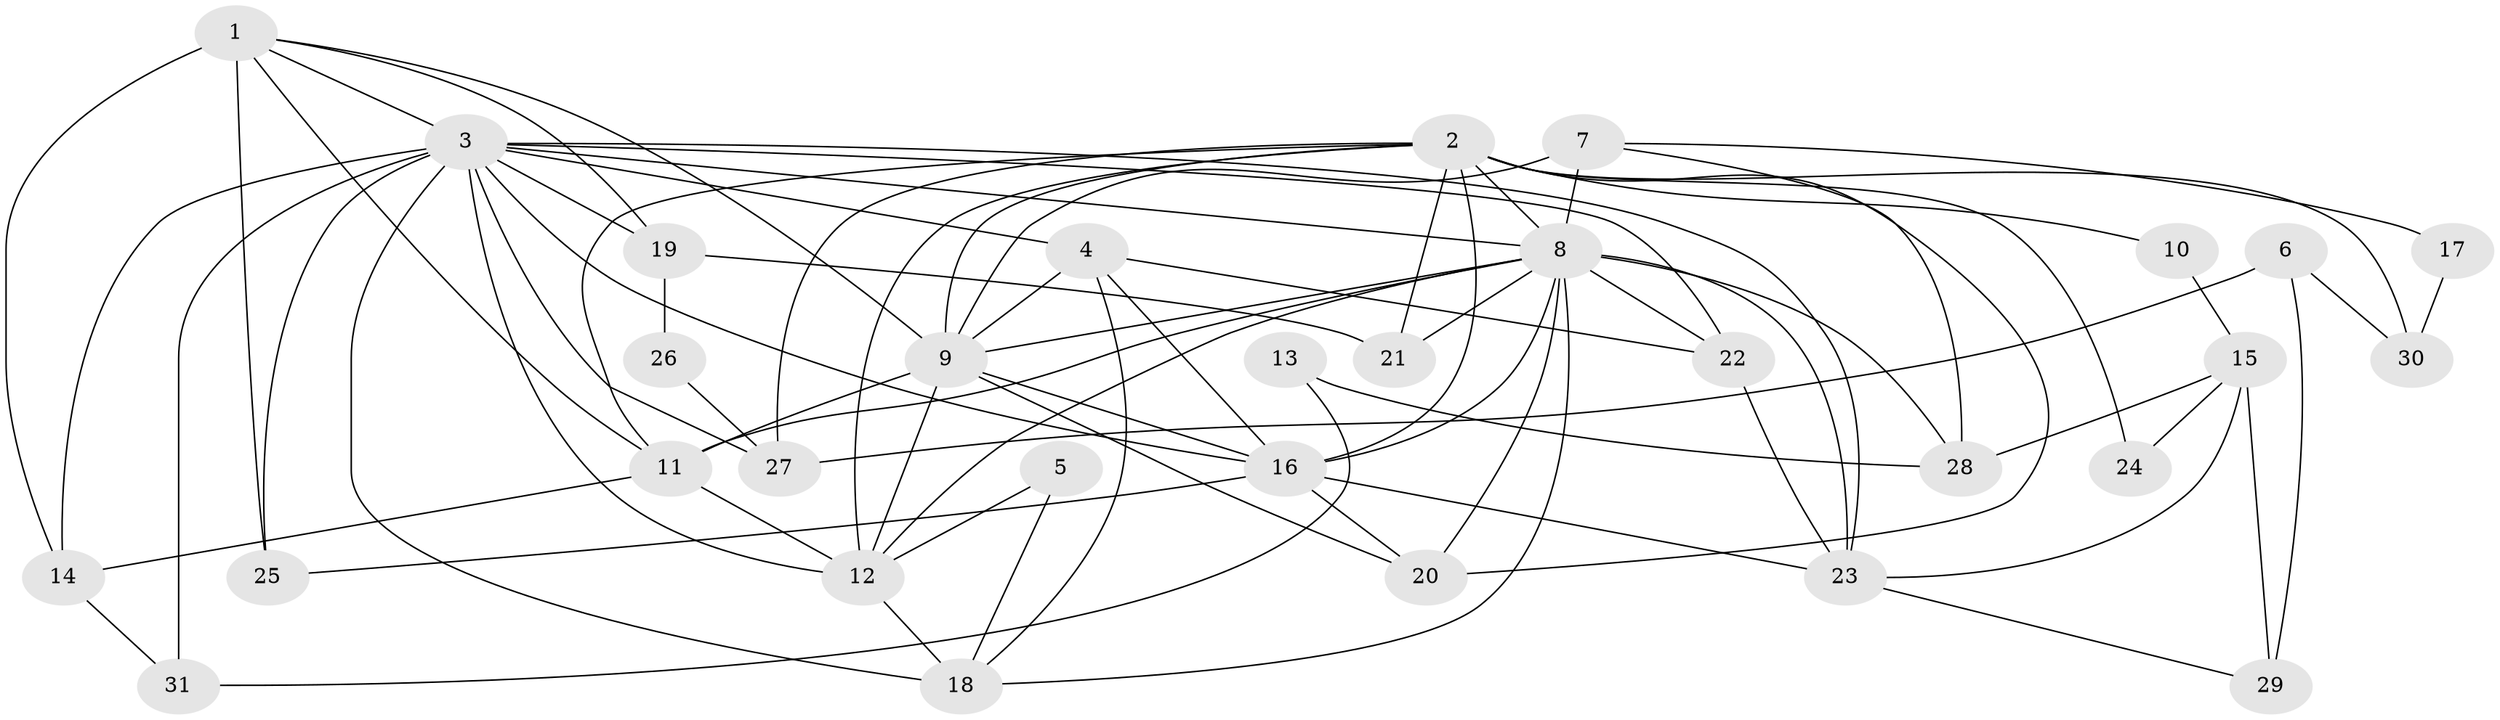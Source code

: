 // original degree distribution, {3: 0.24193548387096775, 5: 0.16129032258064516, 6: 0.03225806451612903, 4: 0.3870967741935484, 2: 0.11290322580645161, 8: 0.04838709677419355, 7: 0.016129032258064516}
// Generated by graph-tools (version 1.1) at 2025/36/03/09/25 02:36:02]
// undirected, 31 vertices, 76 edges
graph export_dot {
graph [start="1"]
  node [color=gray90,style=filled];
  1;
  2;
  3;
  4;
  5;
  6;
  7;
  8;
  9;
  10;
  11;
  12;
  13;
  14;
  15;
  16;
  17;
  18;
  19;
  20;
  21;
  22;
  23;
  24;
  25;
  26;
  27;
  28;
  29;
  30;
  31;
  1 -- 3 [weight=1.0];
  1 -- 9 [weight=1.0];
  1 -- 11 [weight=1.0];
  1 -- 14 [weight=2.0];
  1 -- 19 [weight=1.0];
  1 -- 25 [weight=1.0];
  2 -- 8 [weight=1.0];
  2 -- 9 [weight=1.0];
  2 -- 10 [weight=1.0];
  2 -- 11 [weight=1.0];
  2 -- 12 [weight=2.0];
  2 -- 16 [weight=2.0];
  2 -- 20 [weight=1.0];
  2 -- 21 [weight=1.0];
  2 -- 24 [weight=1.0];
  2 -- 27 [weight=2.0];
  2 -- 30 [weight=1.0];
  3 -- 4 [weight=1.0];
  3 -- 8 [weight=2.0];
  3 -- 12 [weight=2.0];
  3 -- 14 [weight=1.0];
  3 -- 16 [weight=1.0];
  3 -- 18 [weight=2.0];
  3 -- 19 [weight=1.0];
  3 -- 22 [weight=1.0];
  3 -- 23 [weight=2.0];
  3 -- 25 [weight=1.0];
  3 -- 27 [weight=1.0];
  3 -- 31 [weight=1.0];
  4 -- 9 [weight=1.0];
  4 -- 16 [weight=1.0];
  4 -- 18 [weight=1.0];
  4 -- 22 [weight=1.0];
  5 -- 12 [weight=2.0];
  5 -- 18 [weight=1.0];
  6 -- 27 [weight=1.0];
  6 -- 29 [weight=1.0];
  6 -- 30 [weight=1.0];
  7 -- 8 [weight=1.0];
  7 -- 9 [weight=1.0];
  7 -- 17 [weight=1.0];
  7 -- 28 [weight=1.0];
  8 -- 9 [weight=2.0];
  8 -- 11 [weight=1.0];
  8 -- 12 [weight=1.0];
  8 -- 16 [weight=1.0];
  8 -- 18 [weight=1.0];
  8 -- 20 [weight=1.0];
  8 -- 21 [weight=1.0];
  8 -- 22 [weight=1.0];
  8 -- 23 [weight=2.0];
  8 -- 28 [weight=1.0];
  9 -- 11 [weight=1.0];
  9 -- 12 [weight=1.0];
  9 -- 16 [weight=1.0];
  9 -- 20 [weight=1.0];
  10 -- 15 [weight=1.0];
  11 -- 12 [weight=2.0];
  11 -- 14 [weight=1.0];
  12 -- 18 [weight=1.0];
  13 -- 28 [weight=1.0];
  13 -- 31 [weight=1.0];
  14 -- 31 [weight=1.0];
  15 -- 23 [weight=1.0];
  15 -- 24 [weight=1.0];
  15 -- 28 [weight=1.0];
  15 -- 29 [weight=1.0];
  16 -- 20 [weight=1.0];
  16 -- 23 [weight=1.0];
  16 -- 25 [weight=1.0];
  17 -- 30 [weight=1.0];
  19 -- 21 [weight=1.0];
  19 -- 26 [weight=1.0];
  22 -- 23 [weight=1.0];
  23 -- 29 [weight=1.0];
  26 -- 27 [weight=1.0];
}
